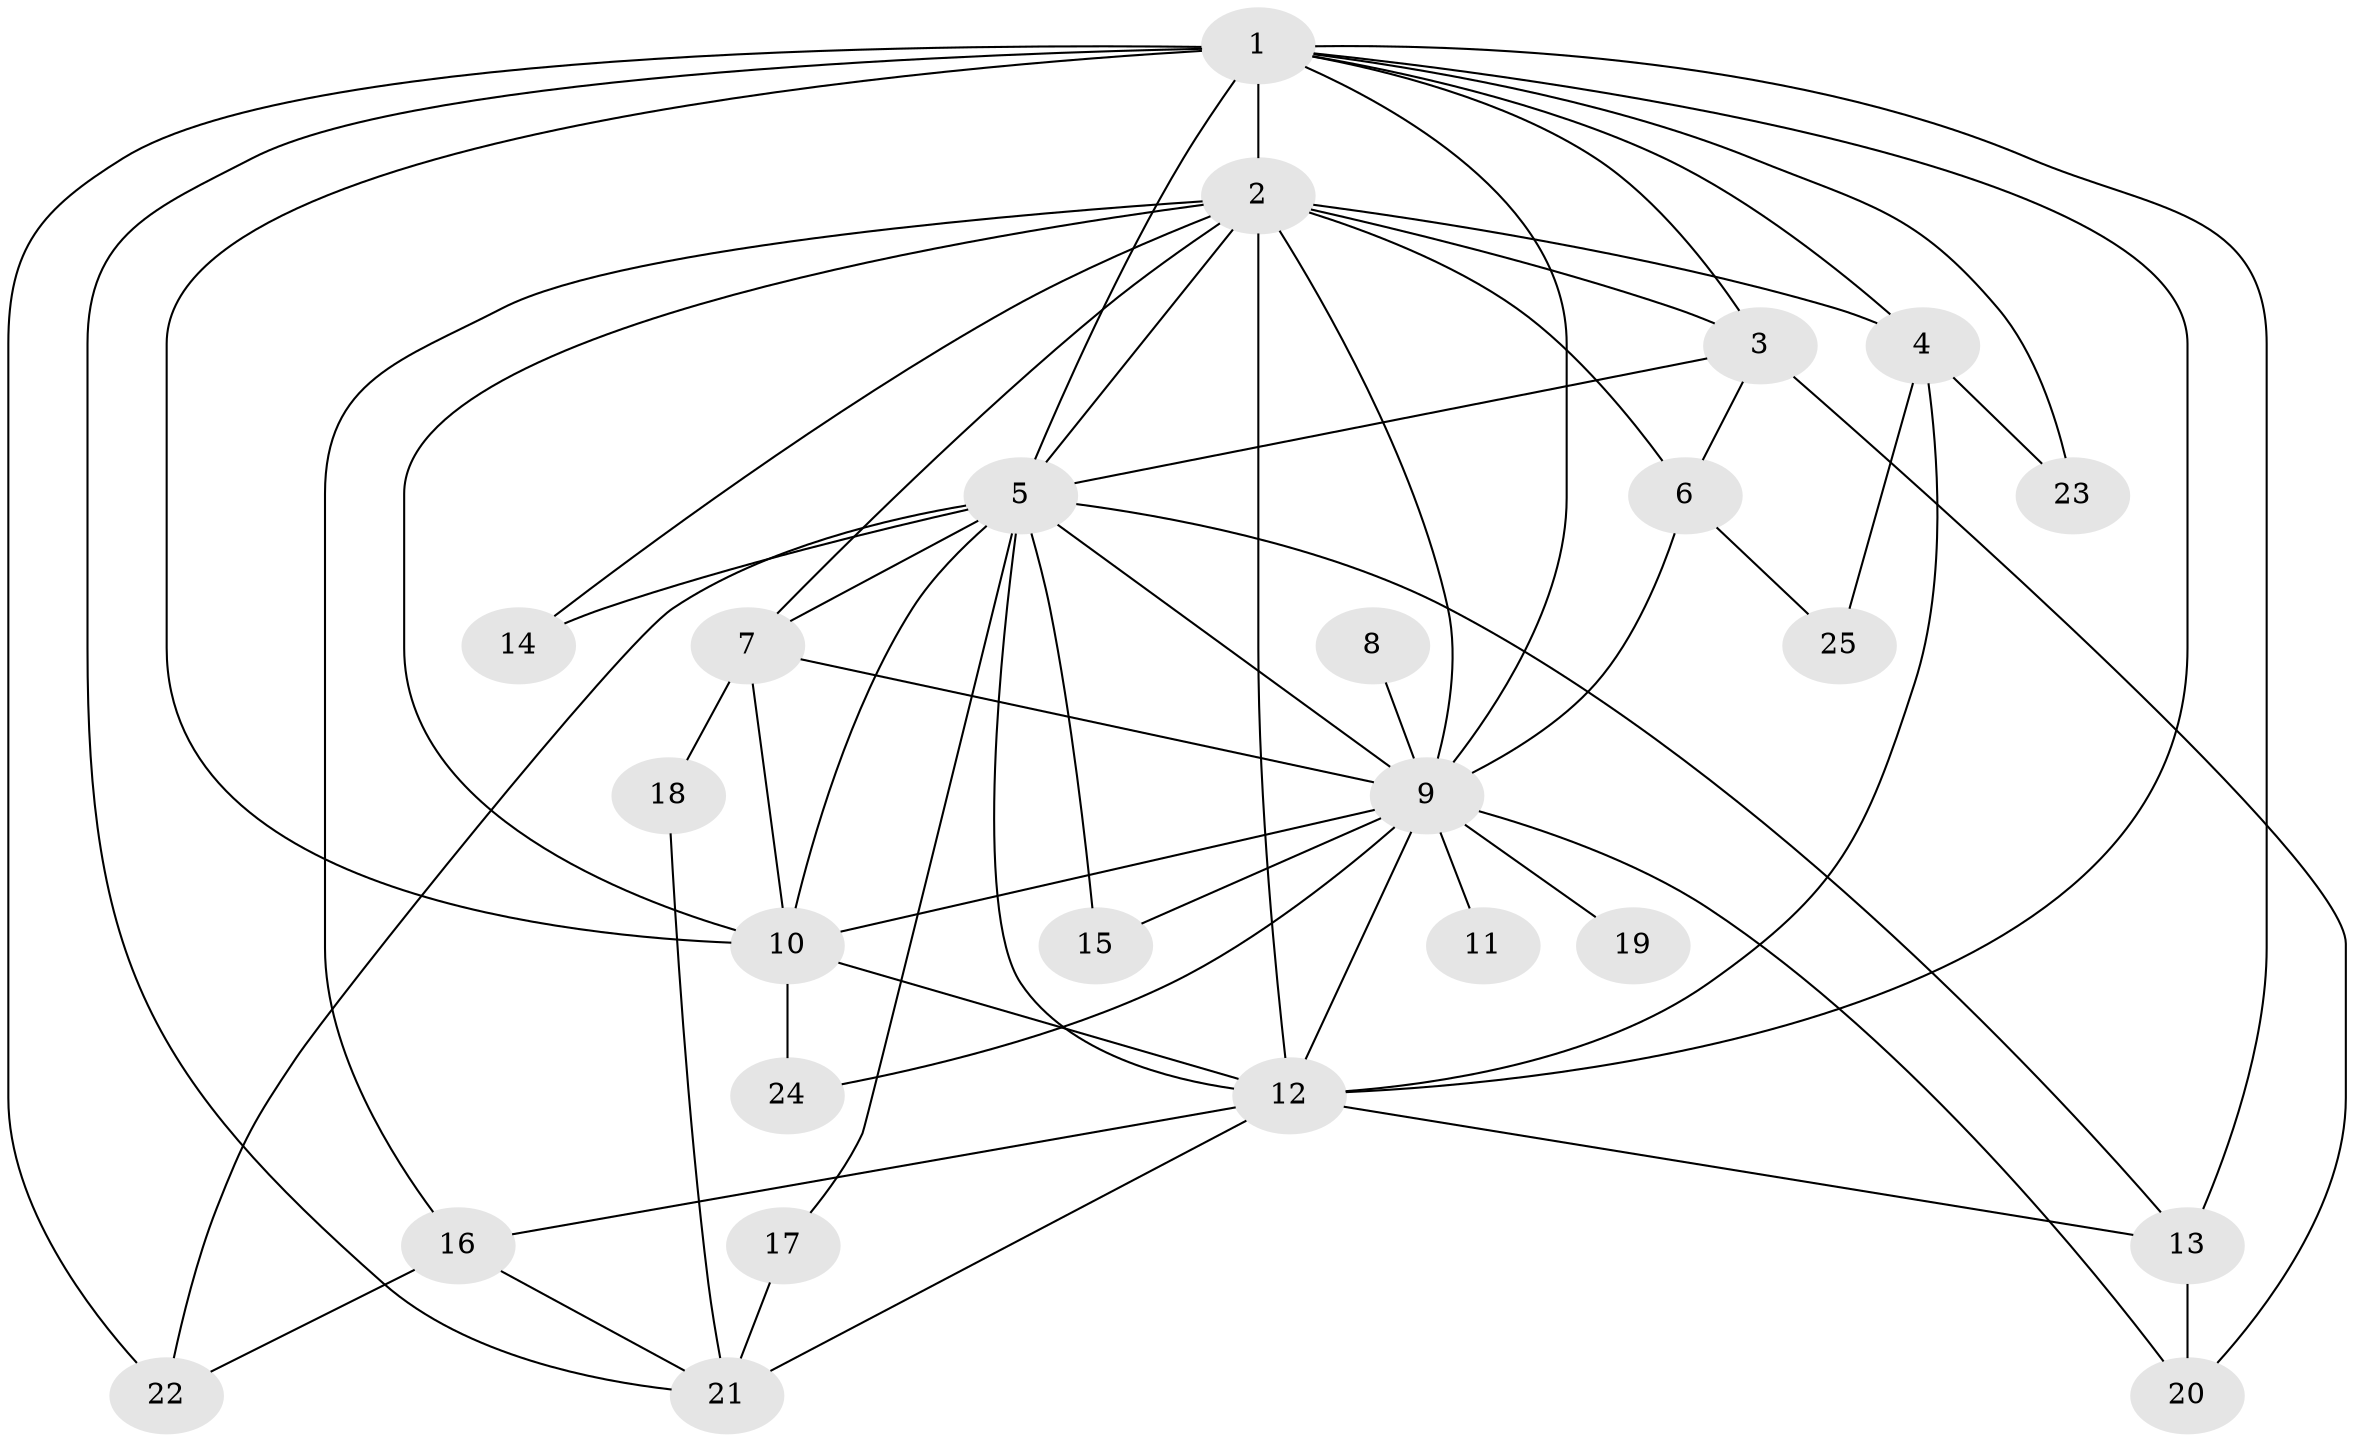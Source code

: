 // original degree distribution, {13: 0.02, 16: 0.06, 14: 0.06, 10: 0.02, 18: 0.02, 12: 0.02, 7: 0.02, 3: 0.2, 4: 0.06, 5: 0.04, 2: 0.48}
// Generated by graph-tools (version 1.1) at 2025/01/03/09/25 03:01:16]
// undirected, 25 vertices, 59 edges
graph export_dot {
graph [start="1"]
  node [color=gray90,style=filled];
  1;
  2;
  3;
  4;
  5;
  6;
  7;
  8;
  9;
  10;
  11;
  12;
  13;
  14;
  15;
  16;
  17;
  18;
  19;
  20;
  21;
  22;
  23;
  24;
  25;
  1 -- 2 [weight=4.0];
  1 -- 3 [weight=1.0];
  1 -- 4 [weight=1.0];
  1 -- 5 [weight=4.0];
  1 -- 9 [weight=4.0];
  1 -- 10 [weight=2.0];
  1 -- 12 [weight=2.0];
  1 -- 13 [weight=1.0];
  1 -- 21 [weight=1.0];
  1 -- 22 [weight=1.0];
  1 -- 23 [weight=2.0];
  2 -- 3 [weight=1.0];
  2 -- 4 [weight=1.0];
  2 -- 5 [weight=4.0];
  2 -- 6 [weight=2.0];
  2 -- 7 [weight=1.0];
  2 -- 9 [weight=4.0];
  2 -- 10 [weight=3.0];
  2 -- 12 [weight=4.0];
  2 -- 14 [weight=1.0];
  2 -- 16 [weight=1.0];
  3 -- 5 [weight=1.0];
  3 -- 6 [weight=1.0];
  3 -- 20 [weight=1.0];
  4 -- 12 [weight=2.0];
  4 -- 23 [weight=1.0];
  4 -- 25 [weight=1.0];
  5 -- 7 [weight=1.0];
  5 -- 9 [weight=4.0];
  5 -- 10 [weight=3.0];
  5 -- 12 [weight=2.0];
  5 -- 13 [weight=1.0];
  5 -- 14 [weight=1.0];
  5 -- 15 [weight=2.0];
  5 -- 17 [weight=1.0];
  5 -- 22 [weight=1.0];
  6 -- 9 [weight=1.0];
  6 -- 25 [weight=1.0];
  7 -- 9 [weight=1.0];
  7 -- 10 [weight=1.0];
  7 -- 18 [weight=1.0];
  8 -- 9 [weight=2.0];
  9 -- 10 [weight=3.0];
  9 -- 11 [weight=2.0];
  9 -- 12 [weight=2.0];
  9 -- 15 [weight=1.0];
  9 -- 19 [weight=2.0];
  9 -- 20 [weight=1.0];
  9 -- 24 [weight=1.0];
  10 -- 12 [weight=1.0];
  10 -- 24 [weight=1.0];
  12 -- 13 [weight=1.0];
  12 -- 16 [weight=1.0];
  12 -- 21 [weight=1.0];
  13 -- 20 [weight=1.0];
  16 -- 21 [weight=1.0];
  16 -- 22 [weight=1.0];
  17 -- 21 [weight=2.0];
  18 -- 21 [weight=1.0];
}
